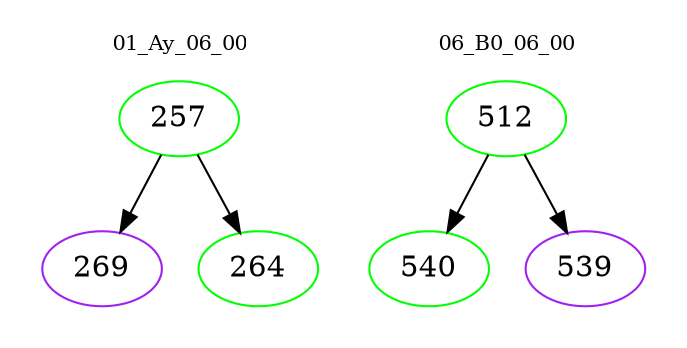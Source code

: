 digraph{
subgraph cluster_0 {
color = white
label = "01_Ay_06_00";
fontsize=10;
T0_257 [label="257", color="green"]
T0_257 -> T0_269 [color="black"]
T0_269 [label="269", color="purple"]
T0_257 -> T0_264 [color="black"]
T0_264 [label="264", color="green"]
}
subgraph cluster_1 {
color = white
label = "06_B0_06_00";
fontsize=10;
T1_512 [label="512", color="green"]
T1_512 -> T1_540 [color="black"]
T1_540 [label="540", color="green"]
T1_512 -> T1_539 [color="black"]
T1_539 [label="539", color="purple"]
}
}
